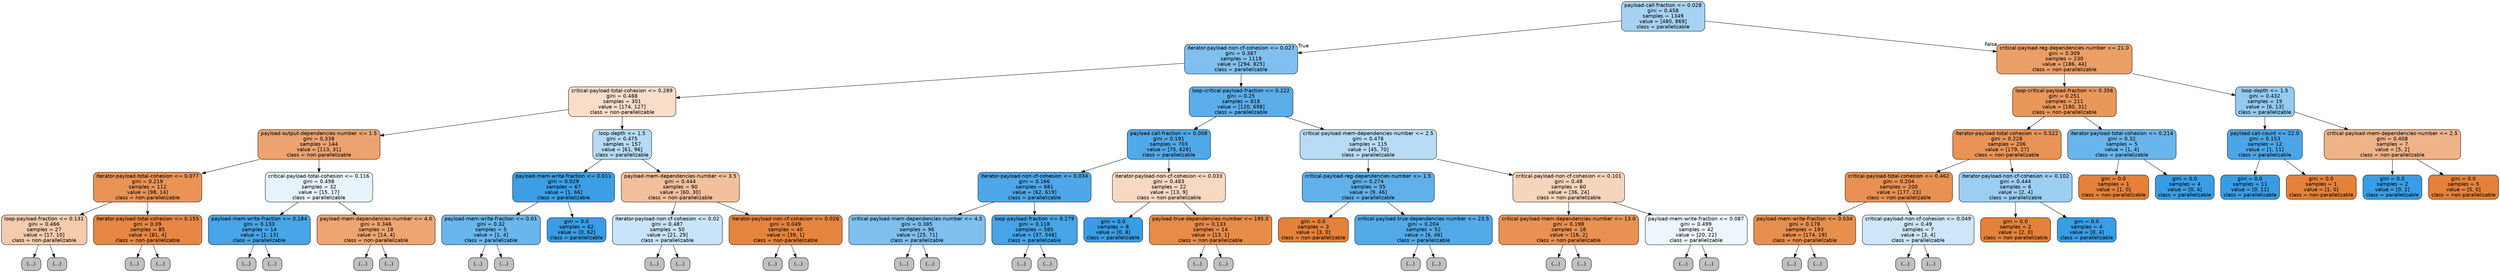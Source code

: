 digraph Tree {
node [shape=box, style="filled, rounded", color="black", fontname=helvetica] ;
edge [fontname=helvetica] ;
0 [label="payload-call-fraction <= 0.028\ngini = 0.458\nsamples = 1349\nvalue = [480, 869]\nclass = parallelizable", fillcolor="#399de572"] ;
1 [label="iterator-payload-non-cf-cohesion <= 0.027\ngini = 0.387\nsamples = 1119\nvalue = [294, 825]\nclass = parallelizable", fillcolor="#399de5a4"] ;
0 -> 1 [labeldistance=2.5, labelangle=45, headlabel="True"] ;
2 [label="critical-payload-total-cohesion <= 0.289\ngini = 0.488\nsamples = 301\nvalue = [174, 127]\nclass = non-parallelizable", fillcolor="#e5813945"] ;
1 -> 2 ;
3 [label="payload-output-dependencies-number <= 1.5\ngini = 0.338\nsamples = 144\nvalue = [113, 31]\nclass = non-parallelizable", fillcolor="#e58139b9"] ;
2 -> 3 ;
4 [label="iterator-payload-total-cohesion <= 0.077\ngini = 0.219\nsamples = 112\nvalue = [98, 14]\nclass = non-parallelizable", fillcolor="#e58139db"] ;
3 -> 4 ;
5 [label="loop-payload-fraction <= 0.131\ngini = 0.466\nsamples = 27\nvalue = [17, 10]\nclass = non-parallelizable", fillcolor="#e5813969"] ;
4 -> 5 ;
6 [label="(...)", fillcolor="#C0C0C0"] ;
5 -> 6 ;
13 [label="(...)", fillcolor="#C0C0C0"] ;
5 -> 13 ;
18 [label="iterator-payload-total-cohesion <= 0.155\ngini = 0.09\nsamples = 85\nvalue = [81, 4]\nclass = non-parallelizable", fillcolor="#e58139f2"] ;
4 -> 18 ;
19 [label="(...)", fillcolor="#C0C0C0"] ;
18 -> 19 ;
24 [label="(...)", fillcolor="#C0C0C0"] ;
18 -> 24 ;
29 [label="critical-payload-total-cohesion <= 0.116\ngini = 0.498\nsamples = 32\nvalue = [15, 17]\nclass = parallelizable", fillcolor="#399de51e"] ;
3 -> 29 ;
30 [label="payload-mem-write-fraction <= 0.184\ngini = 0.133\nsamples = 14\nvalue = [1, 13]\nclass = parallelizable", fillcolor="#399de5eb"] ;
29 -> 30 ;
31 [label="(...)", fillcolor="#C0C0C0"] ;
30 -> 31 ;
32 [label="(...)", fillcolor="#C0C0C0"] ;
30 -> 32 ;
33 [label="payload-mem-dependencies-number <= 4.0\ngini = 0.346\nsamples = 18\nvalue = [14, 4]\nclass = non-parallelizable", fillcolor="#e58139b6"] ;
29 -> 33 ;
34 [label="(...)", fillcolor="#C0C0C0"] ;
33 -> 34 ;
35 [label="(...)", fillcolor="#C0C0C0"] ;
33 -> 35 ;
40 [label="loop-depth <= 1.5\ngini = 0.475\nsamples = 157\nvalue = [61, 96]\nclass = parallelizable", fillcolor="#399de55d"] ;
2 -> 40 ;
41 [label="payload-mem-write-fraction <= 0.011\ngini = 0.029\nsamples = 67\nvalue = [1, 66]\nclass = parallelizable", fillcolor="#399de5fb"] ;
40 -> 41 ;
42 [label="payload-mem-write-fraction <= 0.01\ngini = 0.32\nsamples = 5\nvalue = [1, 4]\nclass = parallelizable", fillcolor="#399de5bf"] ;
41 -> 42 ;
43 [label="(...)", fillcolor="#C0C0C0"] ;
42 -> 43 ;
44 [label="(...)", fillcolor="#C0C0C0"] ;
42 -> 44 ;
45 [label="gini = 0.0\nsamples = 62\nvalue = [0, 62]\nclass = parallelizable", fillcolor="#399de5ff"] ;
41 -> 45 ;
46 [label="payload-mem-dependencies-number <= 3.5\ngini = 0.444\nsamples = 90\nvalue = [60, 30]\nclass = non-parallelizable", fillcolor="#e581397f"] ;
40 -> 46 ;
47 [label="iterator-payload-non-cf-cohesion <= 0.02\ngini = 0.487\nsamples = 50\nvalue = [21, 29]\nclass = parallelizable", fillcolor="#399de546"] ;
46 -> 47 ;
48 [label="(...)", fillcolor="#C0C0C0"] ;
47 -> 48 ;
57 [label="(...)", fillcolor="#C0C0C0"] ;
47 -> 57 ;
66 [label="iterator-payload-non-cf-cohesion <= 0.026\ngini = 0.049\nsamples = 40\nvalue = [39, 1]\nclass = non-parallelizable", fillcolor="#e58139f8"] ;
46 -> 66 ;
67 [label="(...)", fillcolor="#C0C0C0"] ;
66 -> 67 ;
68 [label="(...)", fillcolor="#C0C0C0"] ;
66 -> 68 ;
69 [label="loop-critical-payload-fraction <= 0.222\ngini = 0.25\nsamples = 818\nvalue = [120, 698]\nclass = parallelizable", fillcolor="#399de5d3"] ;
1 -> 69 ;
70 [label="payload-call-fraction <= 0.008\ngini = 0.191\nsamples = 703\nvalue = [75, 628]\nclass = parallelizable", fillcolor="#399de5e1"] ;
69 -> 70 ;
71 [label="iterator-payload-non-cf-cohesion <= 0.034\ngini = 0.166\nsamples = 681\nvalue = [62, 619]\nclass = parallelizable", fillcolor="#399de5e5"] ;
70 -> 71 ;
72 [label="critical-payload-mem-dependencies-number <= 4.5\ngini = 0.385\nsamples = 96\nvalue = [25, 71]\nclass = parallelizable", fillcolor="#399de5a5"] ;
71 -> 72 ;
73 [label="(...)", fillcolor="#C0C0C0"] ;
72 -> 73 ;
96 [label="(...)", fillcolor="#C0C0C0"] ;
72 -> 96 ;
101 [label="loop-payload-fraction <= 0.279\ngini = 0.118\nsamples = 585\nvalue = [37, 548]\nclass = parallelizable", fillcolor="#399de5ee"] ;
71 -> 101 ;
102 [label="(...)", fillcolor="#C0C0C0"] ;
101 -> 102 ;
103 [label="(...)", fillcolor="#C0C0C0"] ;
101 -> 103 ;
176 [label="iterator-payload-non-cf-cohesion <= 0.033\ngini = 0.483\nsamples = 22\nvalue = [13, 9]\nclass = non-parallelizable", fillcolor="#e581394e"] ;
70 -> 176 ;
177 [label="gini = 0.0\nsamples = 8\nvalue = [0, 8]\nclass = parallelizable", fillcolor="#399de5ff"] ;
176 -> 177 ;
178 [label="payload-true-dependencies-number <= 195.0\ngini = 0.133\nsamples = 14\nvalue = [13, 1]\nclass = non-parallelizable", fillcolor="#e58139eb"] ;
176 -> 178 ;
179 [label="(...)", fillcolor="#C0C0C0"] ;
178 -> 179 ;
180 [label="(...)", fillcolor="#C0C0C0"] ;
178 -> 180 ;
181 [label="critical-payload-mem-dependencies-number <= 2.5\ngini = 0.476\nsamples = 115\nvalue = [45, 70]\nclass = parallelizable", fillcolor="#399de55b"] ;
69 -> 181 ;
182 [label="critical-payload-reg-dependencies-number <= 1.5\ngini = 0.274\nsamples = 55\nvalue = [9, 46]\nclass = parallelizable", fillcolor="#399de5cd"] ;
181 -> 182 ;
183 [label="gini = 0.0\nsamples = 3\nvalue = [3, 0]\nclass = non-parallelizable", fillcolor="#e58139ff"] ;
182 -> 183 ;
184 [label="critical-payload-true-dependencies-number <= 23.5\ngini = 0.204\nsamples = 52\nvalue = [6, 46]\nclass = parallelizable", fillcolor="#399de5de"] ;
182 -> 184 ;
185 [label="(...)", fillcolor="#C0C0C0"] ;
184 -> 185 ;
198 [label="(...)", fillcolor="#C0C0C0"] ;
184 -> 198 ;
199 [label="critical-payload-non-cf-cohesion <= 0.101\ngini = 0.48\nsamples = 60\nvalue = [36, 24]\nclass = non-parallelizable", fillcolor="#e5813955"] ;
181 -> 199 ;
200 [label="critical-payload-mem-dependencies-number <= 13.0\ngini = 0.198\nsamples = 18\nvalue = [16, 2]\nclass = non-parallelizable", fillcolor="#e58139df"] ;
199 -> 200 ;
201 [label="(...)", fillcolor="#C0C0C0"] ;
200 -> 201 ;
202 [label="(...)", fillcolor="#C0C0C0"] ;
200 -> 202 ;
205 [label="payload-mem-write-fraction <= 0.087\ngini = 0.499\nsamples = 42\nvalue = [20, 22]\nclass = parallelizable", fillcolor="#399de517"] ;
199 -> 205 ;
206 [label="(...)", fillcolor="#C0C0C0"] ;
205 -> 206 ;
223 [label="(...)", fillcolor="#C0C0C0"] ;
205 -> 223 ;
224 [label="critical-payload-reg-dependencies-number <= 21.0\ngini = 0.309\nsamples = 230\nvalue = [186, 44]\nclass = non-parallelizable", fillcolor="#e58139c3"] ;
0 -> 224 [labeldistance=2.5, labelangle=-45, headlabel="False"] ;
225 [label="loop-critical-payload-fraction <= 0.356\ngini = 0.251\nsamples = 211\nvalue = [180, 31]\nclass = non-parallelizable", fillcolor="#e58139d3"] ;
224 -> 225 ;
226 [label="iterator-payload-total-cohesion <= 0.522\ngini = 0.228\nsamples = 206\nvalue = [179, 27]\nclass = non-parallelizable", fillcolor="#e58139d9"] ;
225 -> 226 ;
227 [label="critical-payload-total-cohesion <= 0.462\ngini = 0.204\nsamples = 200\nvalue = [177, 23]\nclass = non-parallelizable", fillcolor="#e58139de"] ;
226 -> 227 ;
228 [label="payload-mem-write-fraction <= 0.034\ngini = 0.178\nsamples = 193\nvalue = [174, 19]\nclass = non-parallelizable", fillcolor="#e58139e3"] ;
227 -> 228 ;
229 [label="(...)", fillcolor="#C0C0C0"] ;
228 -> 229 ;
232 [label="(...)", fillcolor="#C0C0C0"] ;
228 -> 232 ;
273 [label="critical-payload-non-cf-cohesion <= 0.049\ngini = 0.49\nsamples = 7\nvalue = [3, 4]\nclass = parallelizable", fillcolor="#399de540"] ;
227 -> 273 ;
274 [label="(...)", fillcolor="#C0C0C0"] ;
273 -> 274 ;
275 [label="(...)", fillcolor="#C0C0C0"] ;
273 -> 275 ;
276 [label="iterator-payload-non-cf-cohesion <= 0.102\ngini = 0.444\nsamples = 6\nvalue = [2, 4]\nclass = parallelizable", fillcolor="#399de57f"] ;
226 -> 276 ;
277 [label="gini = 0.0\nsamples = 2\nvalue = [2, 0]\nclass = non-parallelizable", fillcolor="#e58139ff"] ;
276 -> 277 ;
278 [label="gini = 0.0\nsamples = 4\nvalue = [0, 4]\nclass = parallelizable", fillcolor="#399de5ff"] ;
276 -> 278 ;
279 [label="iterator-payload-total-cohesion <= 0.214\ngini = 0.32\nsamples = 5\nvalue = [1, 4]\nclass = parallelizable", fillcolor="#399de5bf"] ;
225 -> 279 ;
280 [label="gini = 0.0\nsamples = 1\nvalue = [1, 0]\nclass = non-parallelizable", fillcolor="#e58139ff"] ;
279 -> 280 ;
281 [label="gini = 0.0\nsamples = 4\nvalue = [0, 4]\nclass = parallelizable", fillcolor="#399de5ff"] ;
279 -> 281 ;
282 [label="loop-depth <= 1.5\ngini = 0.432\nsamples = 19\nvalue = [6, 13]\nclass = parallelizable", fillcolor="#399de589"] ;
224 -> 282 ;
283 [label="payload-call-count <= 22.0\ngini = 0.153\nsamples = 12\nvalue = [1, 11]\nclass = parallelizable", fillcolor="#399de5e8"] ;
282 -> 283 ;
284 [label="gini = 0.0\nsamples = 11\nvalue = [0, 11]\nclass = parallelizable", fillcolor="#399de5ff"] ;
283 -> 284 ;
285 [label="gini = 0.0\nsamples = 1\nvalue = [1, 0]\nclass = non-parallelizable", fillcolor="#e58139ff"] ;
283 -> 285 ;
286 [label="critical-payload-mem-dependencies-number <= 2.5\ngini = 0.408\nsamples = 7\nvalue = [5, 2]\nclass = non-parallelizable", fillcolor="#e5813999"] ;
282 -> 286 ;
287 [label="gini = 0.0\nsamples = 2\nvalue = [0, 2]\nclass = parallelizable", fillcolor="#399de5ff"] ;
286 -> 287 ;
288 [label="gini = 0.0\nsamples = 5\nvalue = [5, 0]\nclass = non-parallelizable", fillcolor="#e58139ff"] ;
286 -> 288 ;
}